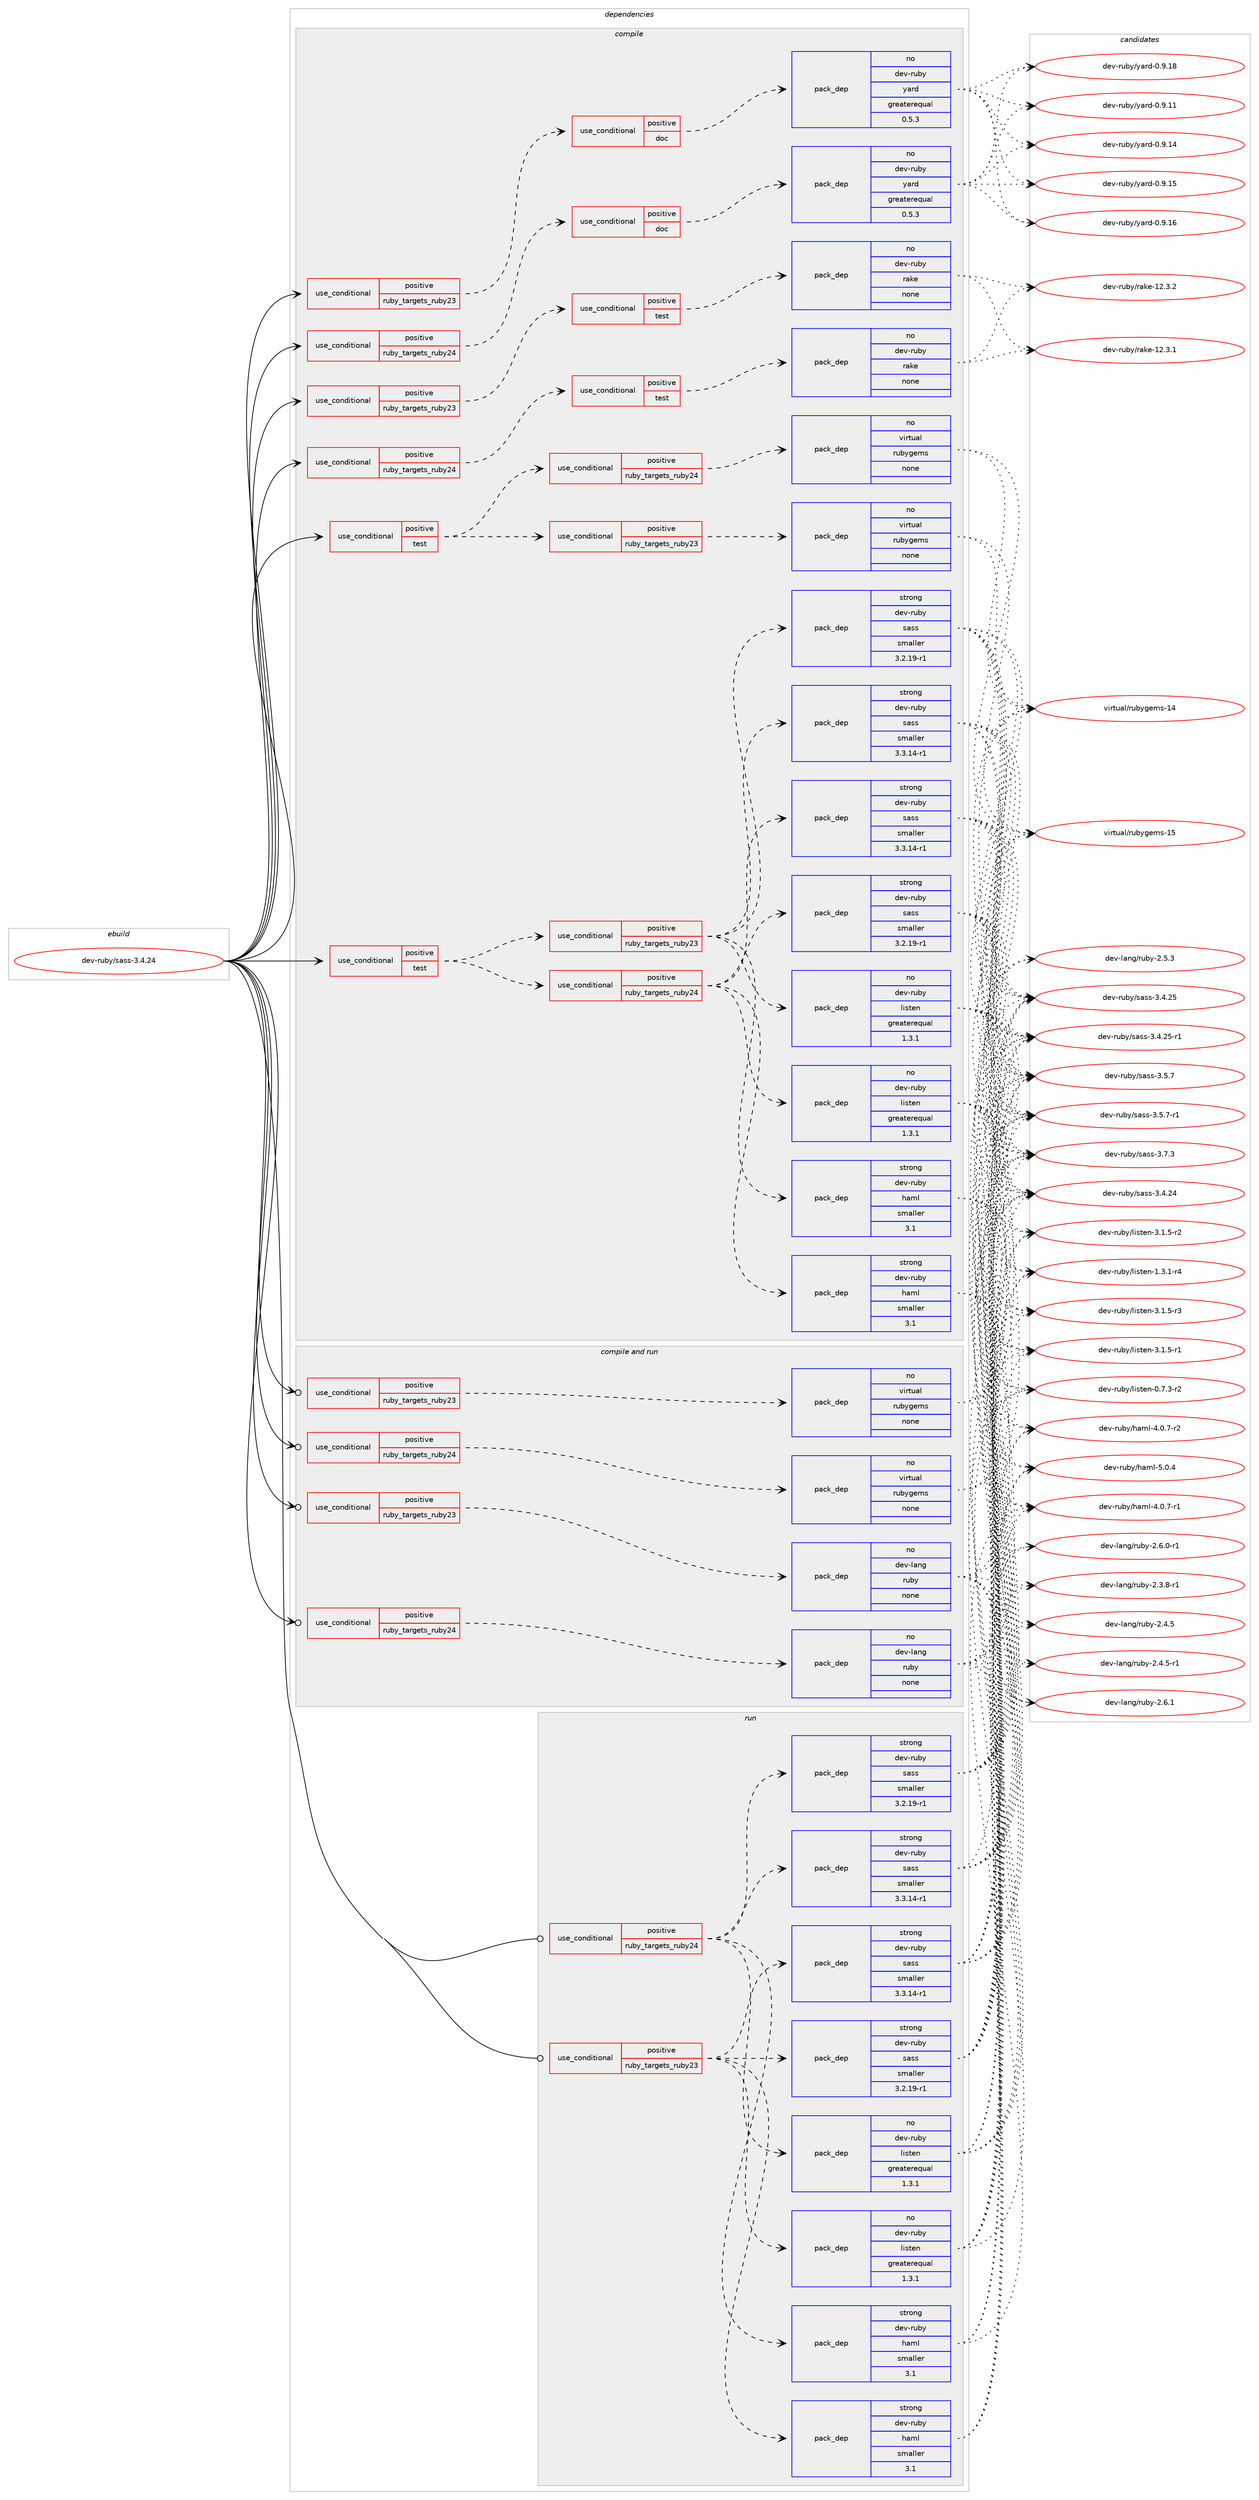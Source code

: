 digraph prolog {

# *************
# Graph options
# *************

newrank=true;
concentrate=true;
compound=true;
graph [rankdir=LR,fontname=Helvetica,fontsize=10,ranksep=1.5];#, ranksep=2.5, nodesep=0.2];
edge  [arrowhead=vee];
node  [fontname=Helvetica,fontsize=10];

# **********
# The ebuild
# **********

subgraph cluster_leftcol {
color=gray;
rank=same;
label=<<i>ebuild</i>>;
id [label="dev-ruby/sass-3.4.24", color=red, width=4, href="../dev-ruby/sass-3.4.24.svg"];
}

# ****************
# The dependencies
# ****************

subgraph cluster_midcol {
color=gray;
label=<<i>dependencies</i>>;
subgraph cluster_compile {
fillcolor="#eeeeee";
style=filled;
label=<<i>compile</i>>;
subgraph cond417138 {
dependency1527310 [label=<<TABLE BORDER="0" CELLBORDER="1" CELLSPACING="0" CELLPADDING="4"><TR><TD ROWSPAN="3" CELLPADDING="10">use_conditional</TD></TR><TR><TD>positive</TD></TR><TR><TD>ruby_targets_ruby23</TD></TR></TABLE>>, shape=none, color=red];
subgraph cond417139 {
dependency1527311 [label=<<TABLE BORDER="0" CELLBORDER="1" CELLSPACING="0" CELLPADDING="4"><TR><TD ROWSPAN="3" CELLPADDING="10">use_conditional</TD></TR><TR><TD>positive</TD></TR><TR><TD>doc</TD></TR></TABLE>>, shape=none, color=red];
subgraph pack1086666 {
dependency1527312 [label=<<TABLE BORDER="0" CELLBORDER="1" CELLSPACING="0" CELLPADDING="4" WIDTH="220"><TR><TD ROWSPAN="6" CELLPADDING="30">pack_dep</TD></TR><TR><TD WIDTH="110">no</TD></TR><TR><TD>dev-ruby</TD></TR><TR><TD>yard</TD></TR><TR><TD>greaterequal</TD></TR><TR><TD>0.5.3</TD></TR></TABLE>>, shape=none, color=blue];
}
dependency1527311:e -> dependency1527312:w [weight=20,style="dashed",arrowhead="vee"];
}
dependency1527310:e -> dependency1527311:w [weight=20,style="dashed",arrowhead="vee"];
}
id:e -> dependency1527310:w [weight=20,style="solid",arrowhead="vee"];
subgraph cond417140 {
dependency1527313 [label=<<TABLE BORDER="0" CELLBORDER="1" CELLSPACING="0" CELLPADDING="4"><TR><TD ROWSPAN="3" CELLPADDING="10">use_conditional</TD></TR><TR><TD>positive</TD></TR><TR><TD>ruby_targets_ruby23</TD></TR></TABLE>>, shape=none, color=red];
subgraph cond417141 {
dependency1527314 [label=<<TABLE BORDER="0" CELLBORDER="1" CELLSPACING="0" CELLPADDING="4"><TR><TD ROWSPAN="3" CELLPADDING="10">use_conditional</TD></TR><TR><TD>positive</TD></TR><TR><TD>test</TD></TR></TABLE>>, shape=none, color=red];
subgraph pack1086667 {
dependency1527315 [label=<<TABLE BORDER="0" CELLBORDER="1" CELLSPACING="0" CELLPADDING="4" WIDTH="220"><TR><TD ROWSPAN="6" CELLPADDING="30">pack_dep</TD></TR><TR><TD WIDTH="110">no</TD></TR><TR><TD>dev-ruby</TD></TR><TR><TD>rake</TD></TR><TR><TD>none</TD></TR><TR><TD></TD></TR></TABLE>>, shape=none, color=blue];
}
dependency1527314:e -> dependency1527315:w [weight=20,style="dashed",arrowhead="vee"];
}
dependency1527313:e -> dependency1527314:w [weight=20,style="dashed",arrowhead="vee"];
}
id:e -> dependency1527313:w [weight=20,style="solid",arrowhead="vee"];
subgraph cond417142 {
dependency1527316 [label=<<TABLE BORDER="0" CELLBORDER="1" CELLSPACING="0" CELLPADDING="4"><TR><TD ROWSPAN="3" CELLPADDING="10">use_conditional</TD></TR><TR><TD>positive</TD></TR><TR><TD>ruby_targets_ruby24</TD></TR></TABLE>>, shape=none, color=red];
subgraph cond417143 {
dependency1527317 [label=<<TABLE BORDER="0" CELLBORDER="1" CELLSPACING="0" CELLPADDING="4"><TR><TD ROWSPAN="3" CELLPADDING="10">use_conditional</TD></TR><TR><TD>positive</TD></TR><TR><TD>doc</TD></TR></TABLE>>, shape=none, color=red];
subgraph pack1086668 {
dependency1527318 [label=<<TABLE BORDER="0" CELLBORDER="1" CELLSPACING="0" CELLPADDING="4" WIDTH="220"><TR><TD ROWSPAN="6" CELLPADDING="30">pack_dep</TD></TR><TR><TD WIDTH="110">no</TD></TR><TR><TD>dev-ruby</TD></TR><TR><TD>yard</TD></TR><TR><TD>greaterequal</TD></TR><TR><TD>0.5.3</TD></TR></TABLE>>, shape=none, color=blue];
}
dependency1527317:e -> dependency1527318:w [weight=20,style="dashed",arrowhead="vee"];
}
dependency1527316:e -> dependency1527317:w [weight=20,style="dashed",arrowhead="vee"];
}
id:e -> dependency1527316:w [weight=20,style="solid",arrowhead="vee"];
subgraph cond417144 {
dependency1527319 [label=<<TABLE BORDER="0" CELLBORDER="1" CELLSPACING="0" CELLPADDING="4"><TR><TD ROWSPAN="3" CELLPADDING="10">use_conditional</TD></TR><TR><TD>positive</TD></TR><TR><TD>ruby_targets_ruby24</TD></TR></TABLE>>, shape=none, color=red];
subgraph cond417145 {
dependency1527320 [label=<<TABLE BORDER="0" CELLBORDER="1" CELLSPACING="0" CELLPADDING="4"><TR><TD ROWSPAN="3" CELLPADDING="10">use_conditional</TD></TR><TR><TD>positive</TD></TR><TR><TD>test</TD></TR></TABLE>>, shape=none, color=red];
subgraph pack1086669 {
dependency1527321 [label=<<TABLE BORDER="0" CELLBORDER="1" CELLSPACING="0" CELLPADDING="4" WIDTH="220"><TR><TD ROWSPAN="6" CELLPADDING="30">pack_dep</TD></TR><TR><TD WIDTH="110">no</TD></TR><TR><TD>dev-ruby</TD></TR><TR><TD>rake</TD></TR><TR><TD>none</TD></TR><TR><TD></TD></TR></TABLE>>, shape=none, color=blue];
}
dependency1527320:e -> dependency1527321:w [weight=20,style="dashed",arrowhead="vee"];
}
dependency1527319:e -> dependency1527320:w [weight=20,style="dashed",arrowhead="vee"];
}
id:e -> dependency1527319:w [weight=20,style="solid",arrowhead="vee"];
subgraph cond417146 {
dependency1527322 [label=<<TABLE BORDER="0" CELLBORDER="1" CELLSPACING="0" CELLPADDING="4"><TR><TD ROWSPAN="3" CELLPADDING="10">use_conditional</TD></TR><TR><TD>positive</TD></TR><TR><TD>test</TD></TR></TABLE>>, shape=none, color=red];
subgraph cond417147 {
dependency1527323 [label=<<TABLE BORDER="0" CELLBORDER="1" CELLSPACING="0" CELLPADDING="4"><TR><TD ROWSPAN="3" CELLPADDING="10">use_conditional</TD></TR><TR><TD>positive</TD></TR><TR><TD>ruby_targets_ruby23</TD></TR></TABLE>>, shape=none, color=red];
subgraph pack1086670 {
dependency1527324 [label=<<TABLE BORDER="0" CELLBORDER="1" CELLSPACING="0" CELLPADDING="4" WIDTH="220"><TR><TD ROWSPAN="6" CELLPADDING="30">pack_dep</TD></TR><TR><TD WIDTH="110">no</TD></TR><TR><TD>dev-ruby</TD></TR><TR><TD>listen</TD></TR><TR><TD>greaterequal</TD></TR><TR><TD>1.3.1</TD></TR></TABLE>>, shape=none, color=blue];
}
dependency1527323:e -> dependency1527324:w [weight=20,style="dashed",arrowhead="vee"];
subgraph pack1086671 {
dependency1527325 [label=<<TABLE BORDER="0" CELLBORDER="1" CELLSPACING="0" CELLPADDING="4" WIDTH="220"><TR><TD ROWSPAN="6" CELLPADDING="30">pack_dep</TD></TR><TR><TD WIDTH="110">strong</TD></TR><TR><TD>dev-ruby</TD></TR><TR><TD>haml</TD></TR><TR><TD>smaller</TD></TR><TR><TD>3.1</TD></TR></TABLE>>, shape=none, color=blue];
}
dependency1527323:e -> dependency1527325:w [weight=20,style="dashed",arrowhead="vee"];
subgraph pack1086672 {
dependency1527326 [label=<<TABLE BORDER="0" CELLBORDER="1" CELLSPACING="0" CELLPADDING="4" WIDTH="220"><TR><TD ROWSPAN="6" CELLPADDING="30">pack_dep</TD></TR><TR><TD WIDTH="110">strong</TD></TR><TR><TD>dev-ruby</TD></TR><TR><TD>sass</TD></TR><TR><TD>smaller</TD></TR><TR><TD>3.2.19-r1</TD></TR></TABLE>>, shape=none, color=blue];
}
dependency1527323:e -> dependency1527326:w [weight=20,style="dashed",arrowhead="vee"];
subgraph pack1086673 {
dependency1527327 [label=<<TABLE BORDER="0" CELLBORDER="1" CELLSPACING="0" CELLPADDING="4" WIDTH="220"><TR><TD ROWSPAN="6" CELLPADDING="30">pack_dep</TD></TR><TR><TD WIDTH="110">strong</TD></TR><TR><TD>dev-ruby</TD></TR><TR><TD>sass</TD></TR><TR><TD>smaller</TD></TR><TR><TD>3.3.14-r1</TD></TR></TABLE>>, shape=none, color=blue];
}
dependency1527323:e -> dependency1527327:w [weight=20,style="dashed",arrowhead="vee"];
}
dependency1527322:e -> dependency1527323:w [weight=20,style="dashed",arrowhead="vee"];
subgraph cond417148 {
dependency1527328 [label=<<TABLE BORDER="0" CELLBORDER="1" CELLSPACING="0" CELLPADDING="4"><TR><TD ROWSPAN="3" CELLPADDING="10">use_conditional</TD></TR><TR><TD>positive</TD></TR><TR><TD>ruby_targets_ruby24</TD></TR></TABLE>>, shape=none, color=red];
subgraph pack1086674 {
dependency1527329 [label=<<TABLE BORDER="0" CELLBORDER="1" CELLSPACING="0" CELLPADDING="4" WIDTH="220"><TR><TD ROWSPAN="6" CELLPADDING="30">pack_dep</TD></TR><TR><TD WIDTH="110">no</TD></TR><TR><TD>dev-ruby</TD></TR><TR><TD>listen</TD></TR><TR><TD>greaterequal</TD></TR><TR><TD>1.3.1</TD></TR></TABLE>>, shape=none, color=blue];
}
dependency1527328:e -> dependency1527329:w [weight=20,style="dashed",arrowhead="vee"];
subgraph pack1086675 {
dependency1527330 [label=<<TABLE BORDER="0" CELLBORDER="1" CELLSPACING="0" CELLPADDING="4" WIDTH="220"><TR><TD ROWSPAN="6" CELLPADDING="30">pack_dep</TD></TR><TR><TD WIDTH="110">strong</TD></TR><TR><TD>dev-ruby</TD></TR><TR><TD>haml</TD></TR><TR><TD>smaller</TD></TR><TR><TD>3.1</TD></TR></TABLE>>, shape=none, color=blue];
}
dependency1527328:e -> dependency1527330:w [weight=20,style="dashed",arrowhead="vee"];
subgraph pack1086676 {
dependency1527331 [label=<<TABLE BORDER="0" CELLBORDER="1" CELLSPACING="0" CELLPADDING="4" WIDTH="220"><TR><TD ROWSPAN="6" CELLPADDING="30">pack_dep</TD></TR><TR><TD WIDTH="110">strong</TD></TR><TR><TD>dev-ruby</TD></TR><TR><TD>sass</TD></TR><TR><TD>smaller</TD></TR><TR><TD>3.2.19-r1</TD></TR></TABLE>>, shape=none, color=blue];
}
dependency1527328:e -> dependency1527331:w [weight=20,style="dashed",arrowhead="vee"];
subgraph pack1086677 {
dependency1527332 [label=<<TABLE BORDER="0" CELLBORDER="1" CELLSPACING="0" CELLPADDING="4" WIDTH="220"><TR><TD ROWSPAN="6" CELLPADDING="30">pack_dep</TD></TR><TR><TD WIDTH="110">strong</TD></TR><TR><TD>dev-ruby</TD></TR><TR><TD>sass</TD></TR><TR><TD>smaller</TD></TR><TR><TD>3.3.14-r1</TD></TR></TABLE>>, shape=none, color=blue];
}
dependency1527328:e -> dependency1527332:w [weight=20,style="dashed",arrowhead="vee"];
}
dependency1527322:e -> dependency1527328:w [weight=20,style="dashed",arrowhead="vee"];
}
id:e -> dependency1527322:w [weight=20,style="solid",arrowhead="vee"];
subgraph cond417149 {
dependency1527333 [label=<<TABLE BORDER="0" CELLBORDER="1" CELLSPACING="0" CELLPADDING="4"><TR><TD ROWSPAN="3" CELLPADDING="10">use_conditional</TD></TR><TR><TD>positive</TD></TR><TR><TD>test</TD></TR></TABLE>>, shape=none, color=red];
subgraph cond417150 {
dependency1527334 [label=<<TABLE BORDER="0" CELLBORDER="1" CELLSPACING="0" CELLPADDING="4"><TR><TD ROWSPAN="3" CELLPADDING="10">use_conditional</TD></TR><TR><TD>positive</TD></TR><TR><TD>ruby_targets_ruby23</TD></TR></TABLE>>, shape=none, color=red];
subgraph pack1086678 {
dependency1527335 [label=<<TABLE BORDER="0" CELLBORDER="1" CELLSPACING="0" CELLPADDING="4" WIDTH="220"><TR><TD ROWSPAN="6" CELLPADDING="30">pack_dep</TD></TR><TR><TD WIDTH="110">no</TD></TR><TR><TD>virtual</TD></TR><TR><TD>rubygems</TD></TR><TR><TD>none</TD></TR><TR><TD></TD></TR></TABLE>>, shape=none, color=blue];
}
dependency1527334:e -> dependency1527335:w [weight=20,style="dashed",arrowhead="vee"];
}
dependency1527333:e -> dependency1527334:w [weight=20,style="dashed",arrowhead="vee"];
subgraph cond417151 {
dependency1527336 [label=<<TABLE BORDER="0" CELLBORDER="1" CELLSPACING="0" CELLPADDING="4"><TR><TD ROWSPAN="3" CELLPADDING="10">use_conditional</TD></TR><TR><TD>positive</TD></TR><TR><TD>ruby_targets_ruby24</TD></TR></TABLE>>, shape=none, color=red];
subgraph pack1086679 {
dependency1527337 [label=<<TABLE BORDER="0" CELLBORDER="1" CELLSPACING="0" CELLPADDING="4" WIDTH="220"><TR><TD ROWSPAN="6" CELLPADDING="30">pack_dep</TD></TR><TR><TD WIDTH="110">no</TD></TR><TR><TD>virtual</TD></TR><TR><TD>rubygems</TD></TR><TR><TD>none</TD></TR><TR><TD></TD></TR></TABLE>>, shape=none, color=blue];
}
dependency1527336:e -> dependency1527337:w [weight=20,style="dashed",arrowhead="vee"];
}
dependency1527333:e -> dependency1527336:w [weight=20,style="dashed",arrowhead="vee"];
}
id:e -> dependency1527333:w [weight=20,style="solid",arrowhead="vee"];
}
subgraph cluster_compileandrun {
fillcolor="#eeeeee";
style=filled;
label=<<i>compile and run</i>>;
subgraph cond417152 {
dependency1527338 [label=<<TABLE BORDER="0" CELLBORDER="1" CELLSPACING="0" CELLPADDING="4"><TR><TD ROWSPAN="3" CELLPADDING="10">use_conditional</TD></TR><TR><TD>positive</TD></TR><TR><TD>ruby_targets_ruby23</TD></TR></TABLE>>, shape=none, color=red];
subgraph pack1086680 {
dependency1527339 [label=<<TABLE BORDER="0" CELLBORDER="1" CELLSPACING="0" CELLPADDING="4" WIDTH="220"><TR><TD ROWSPAN="6" CELLPADDING="30">pack_dep</TD></TR><TR><TD WIDTH="110">no</TD></TR><TR><TD>dev-lang</TD></TR><TR><TD>ruby</TD></TR><TR><TD>none</TD></TR><TR><TD></TD></TR></TABLE>>, shape=none, color=blue];
}
dependency1527338:e -> dependency1527339:w [weight=20,style="dashed",arrowhead="vee"];
}
id:e -> dependency1527338:w [weight=20,style="solid",arrowhead="odotvee"];
subgraph cond417153 {
dependency1527340 [label=<<TABLE BORDER="0" CELLBORDER="1" CELLSPACING="0" CELLPADDING="4"><TR><TD ROWSPAN="3" CELLPADDING="10">use_conditional</TD></TR><TR><TD>positive</TD></TR><TR><TD>ruby_targets_ruby23</TD></TR></TABLE>>, shape=none, color=red];
subgraph pack1086681 {
dependency1527341 [label=<<TABLE BORDER="0" CELLBORDER="1" CELLSPACING="0" CELLPADDING="4" WIDTH="220"><TR><TD ROWSPAN="6" CELLPADDING="30">pack_dep</TD></TR><TR><TD WIDTH="110">no</TD></TR><TR><TD>virtual</TD></TR><TR><TD>rubygems</TD></TR><TR><TD>none</TD></TR><TR><TD></TD></TR></TABLE>>, shape=none, color=blue];
}
dependency1527340:e -> dependency1527341:w [weight=20,style="dashed",arrowhead="vee"];
}
id:e -> dependency1527340:w [weight=20,style="solid",arrowhead="odotvee"];
subgraph cond417154 {
dependency1527342 [label=<<TABLE BORDER="0" CELLBORDER="1" CELLSPACING="0" CELLPADDING="4"><TR><TD ROWSPAN="3" CELLPADDING="10">use_conditional</TD></TR><TR><TD>positive</TD></TR><TR><TD>ruby_targets_ruby24</TD></TR></TABLE>>, shape=none, color=red];
subgraph pack1086682 {
dependency1527343 [label=<<TABLE BORDER="0" CELLBORDER="1" CELLSPACING="0" CELLPADDING="4" WIDTH="220"><TR><TD ROWSPAN="6" CELLPADDING="30">pack_dep</TD></TR><TR><TD WIDTH="110">no</TD></TR><TR><TD>dev-lang</TD></TR><TR><TD>ruby</TD></TR><TR><TD>none</TD></TR><TR><TD></TD></TR></TABLE>>, shape=none, color=blue];
}
dependency1527342:e -> dependency1527343:w [weight=20,style="dashed",arrowhead="vee"];
}
id:e -> dependency1527342:w [weight=20,style="solid",arrowhead="odotvee"];
subgraph cond417155 {
dependency1527344 [label=<<TABLE BORDER="0" CELLBORDER="1" CELLSPACING="0" CELLPADDING="4"><TR><TD ROWSPAN="3" CELLPADDING="10">use_conditional</TD></TR><TR><TD>positive</TD></TR><TR><TD>ruby_targets_ruby24</TD></TR></TABLE>>, shape=none, color=red];
subgraph pack1086683 {
dependency1527345 [label=<<TABLE BORDER="0" CELLBORDER="1" CELLSPACING="0" CELLPADDING="4" WIDTH="220"><TR><TD ROWSPAN="6" CELLPADDING="30">pack_dep</TD></TR><TR><TD WIDTH="110">no</TD></TR><TR><TD>virtual</TD></TR><TR><TD>rubygems</TD></TR><TR><TD>none</TD></TR><TR><TD></TD></TR></TABLE>>, shape=none, color=blue];
}
dependency1527344:e -> dependency1527345:w [weight=20,style="dashed",arrowhead="vee"];
}
id:e -> dependency1527344:w [weight=20,style="solid",arrowhead="odotvee"];
}
subgraph cluster_run {
fillcolor="#eeeeee";
style=filled;
label=<<i>run</i>>;
subgraph cond417156 {
dependency1527346 [label=<<TABLE BORDER="0" CELLBORDER="1" CELLSPACING="0" CELLPADDING="4"><TR><TD ROWSPAN="3" CELLPADDING="10">use_conditional</TD></TR><TR><TD>positive</TD></TR><TR><TD>ruby_targets_ruby23</TD></TR></TABLE>>, shape=none, color=red];
subgraph pack1086684 {
dependency1527347 [label=<<TABLE BORDER="0" CELLBORDER="1" CELLSPACING="0" CELLPADDING="4" WIDTH="220"><TR><TD ROWSPAN="6" CELLPADDING="30">pack_dep</TD></TR><TR><TD WIDTH="110">no</TD></TR><TR><TD>dev-ruby</TD></TR><TR><TD>listen</TD></TR><TR><TD>greaterequal</TD></TR><TR><TD>1.3.1</TD></TR></TABLE>>, shape=none, color=blue];
}
dependency1527346:e -> dependency1527347:w [weight=20,style="dashed",arrowhead="vee"];
subgraph pack1086685 {
dependency1527348 [label=<<TABLE BORDER="0" CELLBORDER="1" CELLSPACING="0" CELLPADDING="4" WIDTH="220"><TR><TD ROWSPAN="6" CELLPADDING="30">pack_dep</TD></TR><TR><TD WIDTH="110">strong</TD></TR><TR><TD>dev-ruby</TD></TR><TR><TD>haml</TD></TR><TR><TD>smaller</TD></TR><TR><TD>3.1</TD></TR></TABLE>>, shape=none, color=blue];
}
dependency1527346:e -> dependency1527348:w [weight=20,style="dashed",arrowhead="vee"];
subgraph pack1086686 {
dependency1527349 [label=<<TABLE BORDER="0" CELLBORDER="1" CELLSPACING="0" CELLPADDING="4" WIDTH="220"><TR><TD ROWSPAN="6" CELLPADDING="30">pack_dep</TD></TR><TR><TD WIDTH="110">strong</TD></TR><TR><TD>dev-ruby</TD></TR><TR><TD>sass</TD></TR><TR><TD>smaller</TD></TR><TR><TD>3.2.19-r1</TD></TR></TABLE>>, shape=none, color=blue];
}
dependency1527346:e -> dependency1527349:w [weight=20,style="dashed",arrowhead="vee"];
subgraph pack1086687 {
dependency1527350 [label=<<TABLE BORDER="0" CELLBORDER="1" CELLSPACING="0" CELLPADDING="4" WIDTH="220"><TR><TD ROWSPAN="6" CELLPADDING="30">pack_dep</TD></TR><TR><TD WIDTH="110">strong</TD></TR><TR><TD>dev-ruby</TD></TR><TR><TD>sass</TD></TR><TR><TD>smaller</TD></TR><TR><TD>3.3.14-r1</TD></TR></TABLE>>, shape=none, color=blue];
}
dependency1527346:e -> dependency1527350:w [weight=20,style="dashed",arrowhead="vee"];
}
id:e -> dependency1527346:w [weight=20,style="solid",arrowhead="odot"];
subgraph cond417157 {
dependency1527351 [label=<<TABLE BORDER="0" CELLBORDER="1" CELLSPACING="0" CELLPADDING="4"><TR><TD ROWSPAN="3" CELLPADDING="10">use_conditional</TD></TR><TR><TD>positive</TD></TR><TR><TD>ruby_targets_ruby24</TD></TR></TABLE>>, shape=none, color=red];
subgraph pack1086688 {
dependency1527352 [label=<<TABLE BORDER="0" CELLBORDER="1" CELLSPACING="0" CELLPADDING="4" WIDTH="220"><TR><TD ROWSPAN="6" CELLPADDING="30">pack_dep</TD></TR><TR><TD WIDTH="110">no</TD></TR><TR><TD>dev-ruby</TD></TR><TR><TD>listen</TD></TR><TR><TD>greaterequal</TD></TR><TR><TD>1.3.1</TD></TR></TABLE>>, shape=none, color=blue];
}
dependency1527351:e -> dependency1527352:w [weight=20,style="dashed",arrowhead="vee"];
subgraph pack1086689 {
dependency1527353 [label=<<TABLE BORDER="0" CELLBORDER="1" CELLSPACING="0" CELLPADDING="4" WIDTH="220"><TR><TD ROWSPAN="6" CELLPADDING="30">pack_dep</TD></TR><TR><TD WIDTH="110">strong</TD></TR><TR><TD>dev-ruby</TD></TR><TR><TD>haml</TD></TR><TR><TD>smaller</TD></TR><TR><TD>3.1</TD></TR></TABLE>>, shape=none, color=blue];
}
dependency1527351:e -> dependency1527353:w [weight=20,style="dashed",arrowhead="vee"];
subgraph pack1086690 {
dependency1527354 [label=<<TABLE BORDER="0" CELLBORDER="1" CELLSPACING="0" CELLPADDING="4" WIDTH="220"><TR><TD ROWSPAN="6" CELLPADDING="30">pack_dep</TD></TR><TR><TD WIDTH="110">strong</TD></TR><TR><TD>dev-ruby</TD></TR><TR><TD>sass</TD></TR><TR><TD>smaller</TD></TR><TR><TD>3.2.19-r1</TD></TR></TABLE>>, shape=none, color=blue];
}
dependency1527351:e -> dependency1527354:w [weight=20,style="dashed",arrowhead="vee"];
subgraph pack1086691 {
dependency1527355 [label=<<TABLE BORDER="0" CELLBORDER="1" CELLSPACING="0" CELLPADDING="4" WIDTH="220"><TR><TD ROWSPAN="6" CELLPADDING="30">pack_dep</TD></TR><TR><TD WIDTH="110">strong</TD></TR><TR><TD>dev-ruby</TD></TR><TR><TD>sass</TD></TR><TR><TD>smaller</TD></TR><TR><TD>3.3.14-r1</TD></TR></TABLE>>, shape=none, color=blue];
}
dependency1527351:e -> dependency1527355:w [weight=20,style="dashed",arrowhead="vee"];
}
id:e -> dependency1527351:w [weight=20,style="solid",arrowhead="odot"];
}
}

# **************
# The candidates
# **************

subgraph cluster_choices {
rank=same;
color=gray;
label=<<i>candidates</i>>;

subgraph choice1086666 {
color=black;
nodesep=1;
choice1001011184511411798121471219711410045484657464949 [label="dev-ruby/yard-0.9.11", color=red, width=4,href="../dev-ruby/yard-0.9.11.svg"];
choice1001011184511411798121471219711410045484657464952 [label="dev-ruby/yard-0.9.14", color=red, width=4,href="../dev-ruby/yard-0.9.14.svg"];
choice1001011184511411798121471219711410045484657464953 [label="dev-ruby/yard-0.9.15", color=red, width=4,href="../dev-ruby/yard-0.9.15.svg"];
choice1001011184511411798121471219711410045484657464954 [label="dev-ruby/yard-0.9.16", color=red, width=4,href="../dev-ruby/yard-0.9.16.svg"];
choice1001011184511411798121471219711410045484657464956 [label="dev-ruby/yard-0.9.18", color=red, width=4,href="../dev-ruby/yard-0.9.18.svg"];
dependency1527312:e -> choice1001011184511411798121471219711410045484657464949:w [style=dotted,weight="100"];
dependency1527312:e -> choice1001011184511411798121471219711410045484657464952:w [style=dotted,weight="100"];
dependency1527312:e -> choice1001011184511411798121471219711410045484657464953:w [style=dotted,weight="100"];
dependency1527312:e -> choice1001011184511411798121471219711410045484657464954:w [style=dotted,weight="100"];
dependency1527312:e -> choice1001011184511411798121471219711410045484657464956:w [style=dotted,weight="100"];
}
subgraph choice1086667 {
color=black;
nodesep=1;
choice1001011184511411798121471149710710145495046514649 [label="dev-ruby/rake-12.3.1", color=red, width=4,href="../dev-ruby/rake-12.3.1.svg"];
choice1001011184511411798121471149710710145495046514650 [label="dev-ruby/rake-12.3.2", color=red, width=4,href="../dev-ruby/rake-12.3.2.svg"];
dependency1527315:e -> choice1001011184511411798121471149710710145495046514649:w [style=dotted,weight="100"];
dependency1527315:e -> choice1001011184511411798121471149710710145495046514650:w [style=dotted,weight="100"];
}
subgraph choice1086668 {
color=black;
nodesep=1;
choice1001011184511411798121471219711410045484657464949 [label="dev-ruby/yard-0.9.11", color=red, width=4,href="../dev-ruby/yard-0.9.11.svg"];
choice1001011184511411798121471219711410045484657464952 [label="dev-ruby/yard-0.9.14", color=red, width=4,href="../dev-ruby/yard-0.9.14.svg"];
choice1001011184511411798121471219711410045484657464953 [label="dev-ruby/yard-0.9.15", color=red, width=4,href="../dev-ruby/yard-0.9.15.svg"];
choice1001011184511411798121471219711410045484657464954 [label="dev-ruby/yard-0.9.16", color=red, width=4,href="../dev-ruby/yard-0.9.16.svg"];
choice1001011184511411798121471219711410045484657464956 [label="dev-ruby/yard-0.9.18", color=red, width=4,href="../dev-ruby/yard-0.9.18.svg"];
dependency1527318:e -> choice1001011184511411798121471219711410045484657464949:w [style=dotted,weight="100"];
dependency1527318:e -> choice1001011184511411798121471219711410045484657464952:w [style=dotted,weight="100"];
dependency1527318:e -> choice1001011184511411798121471219711410045484657464953:w [style=dotted,weight="100"];
dependency1527318:e -> choice1001011184511411798121471219711410045484657464954:w [style=dotted,weight="100"];
dependency1527318:e -> choice1001011184511411798121471219711410045484657464956:w [style=dotted,weight="100"];
}
subgraph choice1086669 {
color=black;
nodesep=1;
choice1001011184511411798121471149710710145495046514649 [label="dev-ruby/rake-12.3.1", color=red, width=4,href="../dev-ruby/rake-12.3.1.svg"];
choice1001011184511411798121471149710710145495046514650 [label="dev-ruby/rake-12.3.2", color=red, width=4,href="../dev-ruby/rake-12.3.2.svg"];
dependency1527321:e -> choice1001011184511411798121471149710710145495046514649:w [style=dotted,weight="100"];
dependency1527321:e -> choice1001011184511411798121471149710710145495046514650:w [style=dotted,weight="100"];
}
subgraph choice1086670 {
color=black;
nodesep=1;
choice1001011184511411798121471081051151161011104548465546514511450 [label="dev-ruby/listen-0.7.3-r2", color=red, width=4,href="../dev-ruby/listen-0.7.3-r2.svg"];
choice1001011184511411798121471081051151161011104549465146494511452 [label="dev-ruby/listen-1.3.1-r4", color=red, width=4,href="../dev-ruby/listen-1.3.1-r4.svg"];
choice1001011184511411798121471081051151161011104551464946534511449 [label="dev-ruby/listen-3.1.5-r1", color=red, width=4,href="../dev-ruby/listen-3.1.5-r1.svg"];
choice1001011184511411798121471081051151161011104551464946534511450 [label="dev-ruby/listen-3.1.5-r2", color=red, width=4,href="../dev-ruby/listen-3.1.5-r2.svg"];
choice1001011184511411798121471081051151161011104551464946534511451 [label="dev-ruby/listen-3.1.5-r3", color=red, width=4,href="../dev-ruby/listen-3.1.5-r3.svg"];
dependency1527324:e -> choice1001011184511411798121471081051151161011104548465546514511450:w [style=dotted,weight="100"];
dependency1527324:e -> choice1001011184511411798121471081051151161011104549465146494511452:w [style=dotted,weight="100"];
dependency1527324:e -> choice1001011184511411798121471081051151161011104551464946534511449:w [style=dotted,weight="100"];
dependency1527324:e -> choice1001011184511411798121471081051151161011104551464946534511450:w [style=dotted,weight="100"];
dependency1527324:e -> choice1001011184511411798121471081051151161011104551464946534511451:w [style=dotted,weight="100"];
}
subgraph choice1086671 {
color=black;
nodesep=1;
choice100101118451141179812147104971091084552464846554511449 [label="dev-ruby/haml-4.0.7-r1", color=red, width=4,href="../dev-ruby/haml-4.0.7-r1.svg"];
choice100101118451141179812147104971091084552464846554511450 [label="dev-ruby/haml-4.0.7-r2", color=red, width=4,href="../dev-ruby/haml-4.0.7-r2.svg"];
choice10010111845114117981214710497109108455346484652 [label="dev-ruby/haml-5.0.4", color=red, width=4,href="../dev-ruby/haml-5.0.4.svg"];
dependency1527325:e -> choice100101118451141179812147104971091084552464846554511449:w [style=dotted,weight="100"];
dependency1527325:e -> choice100101118451141179812147104971091084552464846554511450:w [style=dotted,weight="100"];
dependency1527325:e -> choice10010111845114117981214710497109108455346484652:w [style=dotted,weight="100"];
}
subgraph choice1086672 {
color=black;
nodesep=1;
choice1001011184511411798121471159711511545514652465052 [label="dev-ruby/sass-3.4.24", color=red, width=4,href="../dev-ruby/sass-3.4.24.svg"];
choice1001011184511411798121471159711511545514652465053 [label="dev-ruby/sass-3.4.25", color=red, width=4,href="../dev-ruby/sass-3.4.25.svg"];
choice10010111845114117981214711597115115455146524650534511449 [label="dev-ruby/sass-3.4.25-r1", color=red, width=4,href="../dev-ruby/sass-3.4.25-r1.svg"];
choice10010111845114117981214711597115115455146534655 [label="dev-ruby/sass-3.5.7", color=red, width=4,href="../dev-ruby/sass-3.5.7.svg"];
choice100101118451141179812147115971151154551465346554511449 [label="dev-ruby/sass-3.5.7-r1", color=red, width=4,href="../dev-ruby/sass-3.5.7-r1.svg"];
choice10010111845114117981214711597115115455146554651 [label="dev-ruby/sass-3.7.3", color=red, width=4,href="../dev-ruby/sass-3.7.3.svg"];
dependency1527326:e -> choice1001011184511411798121471159711511545514652465052:w [style=dotted,weight="100"];
dependency1527326:e -> choice1001011184511411798121471159711511545514652465053:w [style=dotted,weight="100"];
dependency1527326:e -> choice10010111845114117981214711597115115455146524650534511449:w [style=dotted,weight="100"];
dependency1527326:e -> choice10010111845114117981214711597115115455146534655:w [style=dotted,weight="100"];
dependency1527326:e -> choice100101118451141179812147115971151154551465346554511449:w [style=dotted,weight="100"];
dependency1527326:e -> choice10010111845114117981214711597115115455146554651:w [style=dotted,weight="100"];
}
subgraph choice1086673 {
color=black;
nodesep=1;
choice1001011184511411798121471159711511545514652465052 [label="dev-ruby/sass-3.4.24", color=red, width=4,href="../dev-ruby/sass-3.4.24.svg"];
choice1001011184511411798121471159711511545514652465053 [label="dev-ruby/sass-3.4.25", color=red, width=4,href="../dev-ruby/sass-3.4.25.svg"];
choice10010111845114117981214711597115115455146524650534511449 [label="dev-ruby/sass-3.4.25-r1", color=red, width=4,href="../dev-ruby/sass-3.4.25-r1.svg"];
choice10010111845114117981214711597115115455146534655 [label="dev-ruby/sass-3.5.7", color=red, width=4,href="../dev-ruby/sass-3.5.7.svg"];
choice100101118451141179812147115971151154551465346554511449 [label="dev-ruby/sass-3.5.7-r1", color=red, width=4,href="../dev-ruby/sass-3.5.7-r1.svg"];
choice10010111845114117981214711597115115455146554651 [label="dev-ruby/sass-3.7.3", color=red, width=4,href="../dev-ruby/sass-3.7.3.svg"];
dependency1527327:e -> choice1001011184511411798121471159711511545514652465052:w [style=dotted,weight="100"];
dependency1527327:e -> choice1001011184511411798121471159711511545514652465053:w [style=dotted,weight="100"];
dependency1527327:e -> choice10010111845114117981214711597115115455146524650534511449:w [style=dotted,weight="100"];
dependency1527327:e -> choice10010111845114117981214711597115115455146534655:w [style=dotted,weight="100"];
dependency1527327:e -> choice100101118451141179812147115971151154551465346554511449:w [style=dotted,weight="100"];
dependency1527327:e -> choice10010111845114117981214711597115115455146554651:w [style=dotted,weight="100"];
}
subgraph choice1086674 {
color=black;
nodesep=1;
choice1001011184511411798121471081051151161011104548465546514511450 [label="dev-ruby/listen-0.7.3-r2", color=red, width=4,href="../dev-ruby/listen-0.7.3-r2.svg"];
choice1001011184511411798121471081051151161011104549465146494511452 [label="dev-ruby/listen-1.3.1-r4", color=red, width=4,href="../dev-ruby/listen-1.3.1-r4.svg"];
choice1001011184511411798121471081051151161011104551464946534511449 [label="dev-ruby/listen-3.1.5-r1", color=red, width=4,href="../dev-ruby/listen-3.1.5-r1.svg"];
choice1001011184511411798121471081051151161011104551464946534511450 [label="dev-ruby/listen-3.1.5-r2", color=red, width=4,href="../dev-ruby/listen-3.1.5-r2.svg"];
choice1001011184511411798121471081051151161011104551464946534511451 [label="dev-ruby/listen-3.1.5-r3", color=red, width=4,href="../dev-ruby/listen-3.1.5-r3.svg"];
dependency1527329:e -> choice1001011184511411798121471081051151161011104548465546514511450:w [style=dotted,weight="100"];
dependency1527329:e -> choice1001011184511411798121471081051151161011104549465146494511452:w [style=dotted,weight="100"];
dependency1527329:e -> choice1001011184511411798121471081051151161011104551464946534511449:w [style=dotted,weight="100"];
dependency1527329:e -> choice1001011184511411798121471081051151161011104551464946534511450:w [style=dotted,weight="100"];
dependency1527329:e -> choice1001011184511411798121471081051151161011104551464946534511451:w [style=dotted,weight="100"];
}
subgraph choice1086675 {
color=black;
nodesep=1;
choice100101118451141179812147104971091084552464846554511449 [label="dev-ruby/haml-4.0.7-r1", color=red, width=4,href="../dev-ruby/haml-4.0.7-r1.svg"];
choice100101118451141179812147104971091084552464846554511450 [label="dev-ruby/haml-4.0.7-r2", color=red, width=4,href="../dev-ruby/haml-4.0.7-r2.svg"];
choice10010111845114117981214710497109108455346484652 [label="dev-ruby/haml-5.0.4", color=red, width=4,href="../dev-ruby/haml-5.0.4.svg"];
dependency1527330:e -> choice100101118451141179812147104971091084552464846554511449:w [style=dotted,weight="100"];
dependency1527330:e -> choice100101118451141179812147104971091084552464846554511450:w [style=dotted,weight="100"];
dependency1527330:e -> choice10010111845114117981214710497109108455346484652:w [style=dotted,weight="100"];
}
subgraph choice1086676 {
color=black;
nodesep=1;
choice1001011184511411798121471159711511545514652465052 [label="dev-ruby/sass-3.4.24", color=red, width=4,href="../dev-ruby/sass-3.4.24.svg"];
choice1001011184511411798121471159711511545514652465053 [label="dev-ruby/sass-3.4.25", color=red, width=4,href="../dev-ruby/sass-3.4.25.svg"];
choice10010111845114117981214711597115115455146524650534511449 [label="dev-ruby/sass-3.4.25-r1", color=red, width=4,href="../dev-ruby/sass-3.4.25-r1.svg"];
choice10010111845114117981214711597115115455146534655 [label="dev-ruby/sass-3.5.7", color=red, width=4,href="../dev-ruby/sass-3.5.7.svg"];
choice100101118451141179812147115971151154551465346554511449 [label="dev-ruby/sass-3.5.7-r1", color=red, width=4,href="../dev-ruby/sass-3.5.7-r1.svg"];
choice10010111845114117981214711597115115455146554651 [label="dev-ruby/sass-3.7.3", color=red, width=4,href="../dev-ruby/sass-3.7.3.svg"];
dependency1527331:e -> choice1001011184511411798121471159711511545514652465052:w [style=dotted,weight="100"];
dependency1527331:e -> choice1001011184511411798121471159711511545514652465053:w [style=dotted,weight="100"];
dependency1527331:e -> choice10010111845114117981214711597115115455146524650534511449:w [style=dotted,weight="100"];
dependency1527331:e -> choice10010111845114117981214711597115115455146534655:w [style=dotted,weight="100"];
dependency1527331:e -> choice100101118451141179812147115971151154551465346554511449:w [style=dotted,weight="100"];
dependency1527331:e -> choice10010111845114117981214711597115115455146554651:w [style=dotted,weight="100"];
}
subgraph choice1086677 {
color=black;
nodesep=1;
choice1001011184511411798121471159711511545514652465052 [label="dev-ruby/sass-3.4.24", color=red, width=4,href="../dev-ruby/sass-3.4.24.svg"];
choice1001011184511411798121471159711511545514652465053 [label="dev-ruby/sass-3.4.25", color=red, width=4,href="../dev-ruby/sass-3.4.25.svg"];
choice10010111845114117981214711597115115455146524650534511449 [label="dev-ruby/sass-3.4.25-r1", color=red, width=4,href="../dev-ruby/sass-3.4.25-r1.svg"];
choice10010111845114117981214711597115115455146534655 [label="dev-ruby/sass-3.5.7", color=red, width=4,href="../dev-ruby/sass-3.5.7.svg"];
choice100101118451141179812147115971151154551465346554511449 [label="dev-ruby/sass-3.5.7-r1", color=red, width=4,href="../dev-ruby/sass-3.5.7-r1.svg"];
choice10010111845114117981214711597115115455146554651 [label="dev-ruby/sass-3.7.3", color=red, width=4,href="../dev-ruby/sass-3.7.3.svg"];
dependency1527332:e -> choice1001011184511411798121471159711511545514652465052:w [style=dotted,weight="100"];
dependency1527332:e -> choice1001011184511411798121471159711511545514652465053:w [style=dotted,weight="100"];
dependency1527332:e -> choice10010111845114117981214711597115115455146524650534511449:w [style=dotted,weight="100"];
dependency1527332:e -> choice10010111845114117981214711597115115455146534655:w [style=dotted,weight="100"];
dependency1527332:e -> choice100101118451141179812147115971151154551465346554511449:w [style=dotted,weight="100"];
dependency1527332:e -> choice10010111845114117981214711597115115455146554651:w [style=dotted,weight="100"];
}
subgraph choice1086678 {
color=black;
nodesep=1;
choice118105114116117971084711411798121103101109115454952 [label="virtual/rubygems-14", color=red, width=4,href="../virtual/rubygems-14.svg"];
choice118105114116117971084711411798121103101109115454953 [label="virtual/rubygems-15", color=red, width=4,href="../virtual/rubygems-15.svg"];
dependency1527335:e -> choice118105114116117971084711411798121103101109115454952:w [style=dotted,weight="100"];
dependency1527335:e -> choice118105114116117971084711411798121103101109115454953:w [style=dotted,weight="100"];
}
subgraph choice1086679 {
color=black;
nodesep=1;
choice118105114116117971084711411798121103101109115454952 [label="virtual/rubygems-14", color=red, width=4,href="../virtual/rubygems-14.svg"];
choice118105114116117971084711411798121103101109115454953 [label="virtual/rubygems-15", color=red, width=4,href="../virtual/rubygems-15.svg"];
dependency1527337:e -> choice118105114116117971084711411798121103101109115454952:w [style=dotted,weight="100"];
dependency1527337:e -> choice118105114116117971084711411798121103101109115454953:w [style=dotted,weight="100"];
}
subgraph choice1086680 {
color=black;
nodesep=1;
choice100101118451089711010347114117981214550465146564511449 [label="dev-lang/ruby-2.3.8-r1", color=red, width=4,href="../dev-lang/ruby-2.3.8-r1.svg"];
choice10010111845108971101034711411798121455046524653 [label="dev-lang/ruby-2.4.5", color=red, width=4,href="../dev-lang/ruby-2.4.5.svg"];
choice100101118451089711010347114117981214550465246534511449 [label="dev-lang/ruby-2.4.5-r1", color=red, width=4,href="../dev-lang/ruby-2.4.5-r1.svg"];
choice10010111845108971101034711411798121455046534651 [label="dev-lang/ruby-2.5.3", color=red, width=4,href="../dev-lang/ruby-2.5.3.svg"];
choice100101118451089711010347114117981214550465446484511449 [label="dev-lang/ruby-2.6.0-r1", color=red, width=4,href="../dev-lang/ruby-2.6.0-r1.svg"];
choice10010111845108971101034711411798121455046544649 [label="dev-lang/ruby-2.6.1", color=red, width=4,href="../dev-lang/ruby-2.6.1.svg"];
dependency1527339:e -> choice100101118451089711010347114117981214550465146564511449:w [style=dotted,weight="100"];
dependency1527339:e -> choice10010111845108971101034711411798121455046524653:w [style=dotted,weight="100"];
dependency1527339:e -> choice100101118451089711010347114117981214550465246534511449:w [style=dotted,weight="100"];
dependency1527339:e -> choice10010111845108971101034711411798121455046534651:w [style=dotted,weight="100"];
dependency1527339:e -> choice100101118451089711010347114117981214550465446484511449:w [style=dotted,weight="100"];
dependency1527339:e -> choice10010111845108971101034711411798121455046544649:w [style=dotted,weight="100"];
}
subgraph choice1086681 {
color=black;
nodesep=1;
choice118105114116117971084711411798121103101109115454952 [label="virtual/rubygems-14", color=red, width=4,href="../virtual/rubygems-14.svg"];
choice118105114116117971084711411798121103101109115454953 [label="virtual/rubygems-15", color=red, width=4,href="../virtual/rubygems-15.svg"];
dependency1527341:e -> choice118105114116117971084711411798121103101109115454952:w [style=dotted,weight="100"];
dependency1527341:e -> choice118105114116117971084711411798121103101109115454953:w [style=dotted,weight="100"];
}
subgraph choice1086682 {
color=black;
nodesep=1;
choice100101118451089711010347114117981214550465146564511449 [label="dev-lang/ruby-2.3.8-r1", color=red, width=4,href="../dev-lang/ruby-2.3.8-r1.svg"];
choice10010111845108971101034711411798121455046524653 [label="dev-lang/ruby-2.4.5", color=red, width=4,href="../dev-lang/ruby-2.4.5.svg"];
choice100101118451089711010347114117981214550465246534511449 [label="dev-lang/ruby-2.4.5-r1", color=red, width=4,href="../dev-lang/ruby-2.4.5-r1.svg"];
choice10010111845108971101034711411798121455046534651 [label="dev-lang/ruby-2.5.3", color=red, width=4,href="../dev-lang/ruby-2.5.3.svg"];
choice100101118451089711010347114117981214550465446484511449 [label="dev-lang/ruby-2.6.0-r1", color=red, width=4,href="../dev-lang/ruby-2.6.0-r1.svg"];
choice10010111845108971101034711411798121455046544649 [label="dev-lang/ruby-2.6.1", color=red, width=4,href="../dev-lang/ruby-2.6.1.svg"];
dependency1527343:e -> choice100101118451089711010347114117981214550465146564511449:w [style=dotted,weight="100"];
dependency1527343:e -> choice10010111845108971101034711411798121455046524653:w [style=dotted,weight="100"];
dependency1527343:e -> choice100101118451089711010347114117981214550465246534511449:w [style=dotted,weight="100"];
dependency1527343:e -> choice10010111845108971101034711411798121455046534651:w [style=dotted,weight="100"];
dependency1527343:e -> choice100101118451089711010347114117981214550465446484511449:w [style=dotted,weight="100"];
dependency1527343:e -> choice10010111845108971101034711411798121455046544649:w [style=dotted,weight="100"];
}
subgraph choice1086683 {
color=black;
nodesep=1;
choice118105114116117971084711411798121103101109115454952 [label="virtual/rubygems-14", color=red, width=4,href="../virtual/rubygems-14.svg"];
choice118105114116117971084711411798121103101109115454953 [label="virtual/rubygems-15", color=red, width=4,href="../virtual/rubygems-15.svg"];
dependency1527345:e -> choice118105114116117971084711411798121103101109115454952:w [style=dotted,weight="100"];
dependency1527345:e -> choice118105114116117971084711411798121103101109115454953:w [style=dotted,weight="100"];
}
subgraph choice1086684 {
color=black;
nodesep=1;
choice1001011184511411798121471081051151161011104548465546514511450 [label="dev-ruby/listen-0.7.3-r2", color=red, width=4,href="../dev-ruby/listen-0.7.3-r2.svg"];
choice1001011184511411798121471081051151161011104549465146494511452 [label="dev-ruby/listen-1.3.1-r4", color=red, width=4,href="../dev-ruby/listen-1.3.1-r4.svg"];
choice1001011184511411798121471081051151161011104551464946534511449 [label="dev-ruby/listen-3.1.5-r1", color=red, width=4,href="../dev-ruby/listen-3.1.5-r1.svg"];
choice1001011184511411798121471081051151161011104551464946534511450 [label="dev-ruby/listen-3.1.5-r2", color=red, width=4,href="../dev-ruby/listen-3.1.5-r2.svg"];
choice1001011184511411798121471081051151161011104551464946534511451 [label="dev-ruby/listen-3.1.5-r3", color=red, width=4,href="../dev-ruby/listen-3.1.5-r3.svg"];
dependency1527347:e -> choice1001011184511411798121471081051151161011104548465546514511450:w [style=dotted,weight="100"];
dependency1527347:e -> choice1001011184511411798121471081051151161011104549465146494511452:w [style=dotted,weight="100"];
dependency1527347:e -> choice1001011184511411798121471081051151161011104551464946534511449:w [style=dotted,weight="100"];
dependency1527347:e -> choice1001011184511411798121471081051151161011104551464946534511450:w [style=dotted,weight="100"];
dependency1527347:e -> choice1001011184511411798121471081051151161011104551464946534511451:w [style=dotted,weight="100"];
}
subgraph choice1086685 {
color=black;
nodesep=1;
choice100101118451141179812147104971091084552464846554511449 [label="dev-ruby/haml-4.0.7-r1", color=red, width=4,href="../dev-ruby/haml-4.0.7-r1.svg"];
choice100101118451141179812147104971091084552464846554511450 [label="dev-ruby/haml-4.0.7-r2", color=red, width=4,href="../dev-ruby/haml-4.0.7-r2.svg"];
choice10010111845114117981214710497109108455346484652 [label="dev-ruby/haml-5.0.4", color=red, width=4,href="../dev-ruby/haml-5.0.4.svg"];
dependency1527348:e -> choice100101118451141179812147104971091084552464846554511449:w [style=dotted,weight="100"];
dependency1527348:e -> choice100101118451141179812147104971091084552464846554511450:w [style=dotted,weight="100"];
dependency1527348:e -> choice10010111845114117981214710497109108455346484652:w [style=dotted,weight="100"];
}
subgraph choice1086686 {
color=black;
nodesep=1;
choice1001011184511411798121471159711511545514652465052 [label="dev-ruby/sass-3.4.24", color=red, width=4,href="../dev-ruby/sass-3.4.24.svg"];
choice1001011184511411798121471159711511545514652465053 [label="dev-ruby/sass-3.4.25", color=red, width=4,href="../dev-ruby/sass-3.4.25.svg"];
choice10010111845114117981214711597115115455146524650534511449 [label="dev-ruby/sass-3.4.25-r1", color=red, width=4,href="../dev-ruby/sass-3.4.25-r1.svg"];
choice10010111845114117981214711597115115455146534655 [label="dev-ruby/sass-3.5.7", color=red, width=4,href="../dev-ruby/sass-3.5.7.svg"];
choice100101118451141179812147115971151154551465346554511449 [label="dev-ruby/sass-3.5.7-r1", color=red, width=4,href="../dev-ruby/sass-3.5.7-r1.svg"];
choice10010111845114117981214711597115115455146554651 [label="dev-ruby/sass-3.7.3", color=red, width=4,href="../dev-ruby/sass-3.7.3.svg"];
dependency1527349:e -> choice1001011184511411798121471159711511545514652465052:w [style=dotted,weight="100"];
dependency1527349:e -> choice1001011184511411798121471159711511545514652465053:w [style=dotted,weight="100"];
dependency1527349:e -> choice10010111845114117981214711597115115455146524650534511449:w [style=dotted,weight="100"];
dependency1527349:e -> choice10010111845114117981214711597115115455146534655:w [style=dotted,weight="100"];
dependency1527349:e -> choice100101118451141179812147115971151154551465346554511449:w [style=dotted,weight="100"];
dependency1527349:e -> choice10010111845114117981214711597115115455146554651:w [style=dotted,weight="100"];
}
subgraph choice1086687 {
color=black;
nodesep=1;
choice1001011184511411798121471159711511545514652465052 [label="dev-ruby/sass-3.4.24", color=red, width=4,href="../dev-ruby/sass-3.4.24.svg"];
choice1001011184511411798121471159711511545514652465053 [label="dev-ruby/sass-3.4.25", color=red, width=4,href="../dev-ruby/sass-3.4.25.svg"];
choice10010111845114117981214711597115115455146524650534511449 [label="dev-ruby/sass-3.4.25-r1", color=red, width=4,href="../dev-ruby/sass-3.4.25-r1.svg"];
choice10010111845114117981214711597115115455146534655 [label="dev-ruby/sass-3.5.7", color=red, width=4,href="../dev-ruby/sass-3.5.7.svg"];
choice100101118451141179812147115971151154551465346554511449 [label="dev-ruby/sass-3.5.7-r1", color=red, width=4,href="../dev-ruby/sass-3.5.7-r1.svg"];
choice10010111845114117981214711597115115455146554651 [label="dev-ruby/sass-3.7.3", color=red, width=4,href="../dev-ruby/sass-3.7.3.svg"];
dependency1527350:e -> choice1001011184511411798121471159711511545514652465052:w [style=dotted,weight="100"];
dependency1527350:e -> choice1001011184511411798121471159711511545514652465053:w [style=dotted,weight="100"];
dependency1527350:e -> choice10010111845114117981214711597115115455146524650534511449:w [style=dotted,weight="100"];
dependency1527350:e -> choice10010111845114117981214711597115115455146534655:w [style=dotted,weight="100"];
dependency1527350:e -> choice100101118451141179812147115971151154551465346554511449:w [style=dotted,weight="100"];
dependency1527350:e -> choice10010111845114117981214711597115115455146554651:w [style=dotted,weight="100"];
}
subgraph choice1086688 {
color=black;
nodesep=1;
choice1001011184511411798121471081051151161011104548465546514511450 [label="dev-ruby/listen-0.7.3-r2", color=red, width=4,href="../dev-ruby/listen-0.7.3-r2.svg"];
choice1001011184511411798121471081051151161011104549465146494511452 [label="dev-ruby/listen-1.3.1-r4", color=red, width=4,href="../dev-ruby/listen-1.3.1-r4.svg"];
choice1001011184511411798121471081051151161011104551464946534511449 [label="dev-ruby/listen-3.1.5-r1", color=red, width=4,href="../dev-ruby/listen-3.1.5-r1.svg"];
choice1001011184511411798121471081051151161011104551464946534511450 [label="dev-ruby/listen-3.1.5-r2", color=red, width=4,href="../dev-ruby/listen-3.1.5-r2.svg"];
choice1001011184511411798121471081051151161011104551464946534511451 [label="dev-ruby/listen-3.1.5-r3", color=red, width=4,href="../dev-ruby/listen-3.1.5-r3.svg"];
dependency1527352:e -> choice1001011184511411798121471081051151161011104548465546514511450:w [style=dotted,weight="100"];
dependency1527352:e -> choice1001011184511411798121471081051151161011104549465146494511452:w [style=dotted,weight="100"];
dependency1527352:e -> choice1001011184511411798121471081051151161011104551464946534511449:w [style=dotted,weight="100"];
dependency1527352:e -> choice1001011184511411798121471081051151161011104551464946534511450:w [style=dotted,weight="100"];
dependency1527352:e -> choice1001011184511411798121471081051151161011104551464946534511451:w [style=dotted,weight="100"];
}
subgraph choice1086689 {
color=black;
nodesep=1;
choice100101118451141179812147104971091084552464846554511449 [label="dev-ruby/haml-4.0.7-r1", color=red, width=4,href="../dev-ruby/haml-4.0.7-r1.svg"];
choice100101118451141179812147104971091084552464846554511450 [label="dev-ruby/haml-4.0.7-r2", color=red, width=4,href="../dev-ruby/haml-4.0.7-r2.svg"];
choice10010111845114117981214710497109108455346484652 [label="dev-ruby/haml-5.0.4", color=red, width=4,href="../dev-ruby/haml-5.0.4.svg"];
dependency1527353:e -> choice100101118451141179812147104971091084552464846554511449:w [style=dotted,weight="100"];
dependency1527353:e -> choice100101118451141179812147104971091084552464846554511450:w [style=dotted,weight="100"];
dependency1527353:e -> choice10010111845114117981214710497109108455346484652:w [style=dotted,weight="100"];
}
subgraph choice1086690 {
color=black;
nodesep=1;
choice1001011184511411798121471159711511545514652465052 [label="dev-ruby/sass-3.4.24", color=red, width=4,href="../dev-ruby/sass-3.4.24.svg"];
choice1001011184511411798121471159711511545514652465053 [label="dev-ruby/sass-3.4.25", color=red, width=4,href="../dev-ruby/sass-3.4.25.svg"];
choice10010111845114117981214711597115115455146524650534511449 [label="dev-ruby/sass-3.4.25-r1", color=red, width=4,href="../dev-ruby/sass-3.4.25-r1.svg"];
choice10010111845114117981214711597115115455146534655 [label="dev-ruby/sass-3.5.7", color=red, width=4,href="../dev-ruby/sass-3.5.7.svg"];
choice100101118451141179812147115971151154551465346554511449 [label="dev-ruby/sass-3.5.7-r1", color=red, width=4,href="../dev-ruby/sass-3.5.7-r1.svg"];
choice10010111845114117981214711597115115455146554651 [label="dev-ruby/sass-3.7.3", color=red, width=4,href="../dev-ruby/sass-3.7.3.svg"];
dependency1527354:e -> choice1001011184511411798121471159711511545514652465052:w [style=dotted,weight="100"];
dependency1527354:e -> choice1001011184511411798121471159711511545514652465053:w [style=dotted,weight="100"];
dependency1527354:e -> choice10010111845114117981214711597115115455146524650534511449:w [style=dotted,weight="100"];
dependency1527354:e -> choice10010111845114117981214711597115115455146534655:w [style=dotted,weight="100"];
dependency1527354:e -> choice100101118451141179812147115971151154551465346554511449:w [style=dotted,weight="100"];
dependency1527354:e -> choice10010111845114117981214711597115115455146554651:w [style=dotted,weight="100"];
}
subgraph choice1086691 {
color=black;
nodesep=1;
choice1001011184511411798121471159711511545514652465052 [label="dev-ruby/sass-3.4.24", color=red, width=4,href="../dev-ruby/sass-3.4.24.svg"];
choice1001011184511411798121471159711511545514652465053 [label="dev-ruby/sass-3.4.25", color=red, width=4,href="../dev-ruby/sass-3.4.25.svg"];
choice10010111845114117981214711597115115455146524650534511449 [label="dev-ruby/sass-3.4.25-r1", color=red, width=4,href="../dev-ruby/sass-3.4.25-r1.svg"];
choice10010111845114117981214711597115115455146534655 [label="dev-ruby/sass-3.5.7", color=red, width=4,href="../dev-ruby/sass-3.5.7.svg"];
choice100101118451141179812147115971151154551465346554511449 [label="dev-ruby/sass-3.5.7-r1", color=red, width=4,href="../dev-ruby/sass-3.5.7-r1.svg"];
choice10010111845114117981214711597115115455146554651 [label="dev-ruby/sass-3.7.3", color=red, width=4,href="../dev-ruby/sass-3.7.3.svg"];
dependency1527355:e -> choice1001011184511411798121471159711511545514652465052:w [style=dotted,weight="100"];
dependency1527355:e -> choice1001011184511411798121471159711511545514652465053:w [style=dotted,weight="100"];
dependency1527355:e -> choice10010111845114117981214711597115115455146524650534511449:w [style=dotted,weight="100"];
dependency1527355:e -> choice10010111845114117981214711597115115455146534655:w [style=dotted,weight="100"];
dependency1527355:e -> choice100101118451141179812147115971151154551465346554511449:w [style=dotted,weight="100"];
dependency1527355:e -> choice10010111845114117981214711597115115455146554651:w [style=dotted,weight="100"];
}
}

}
